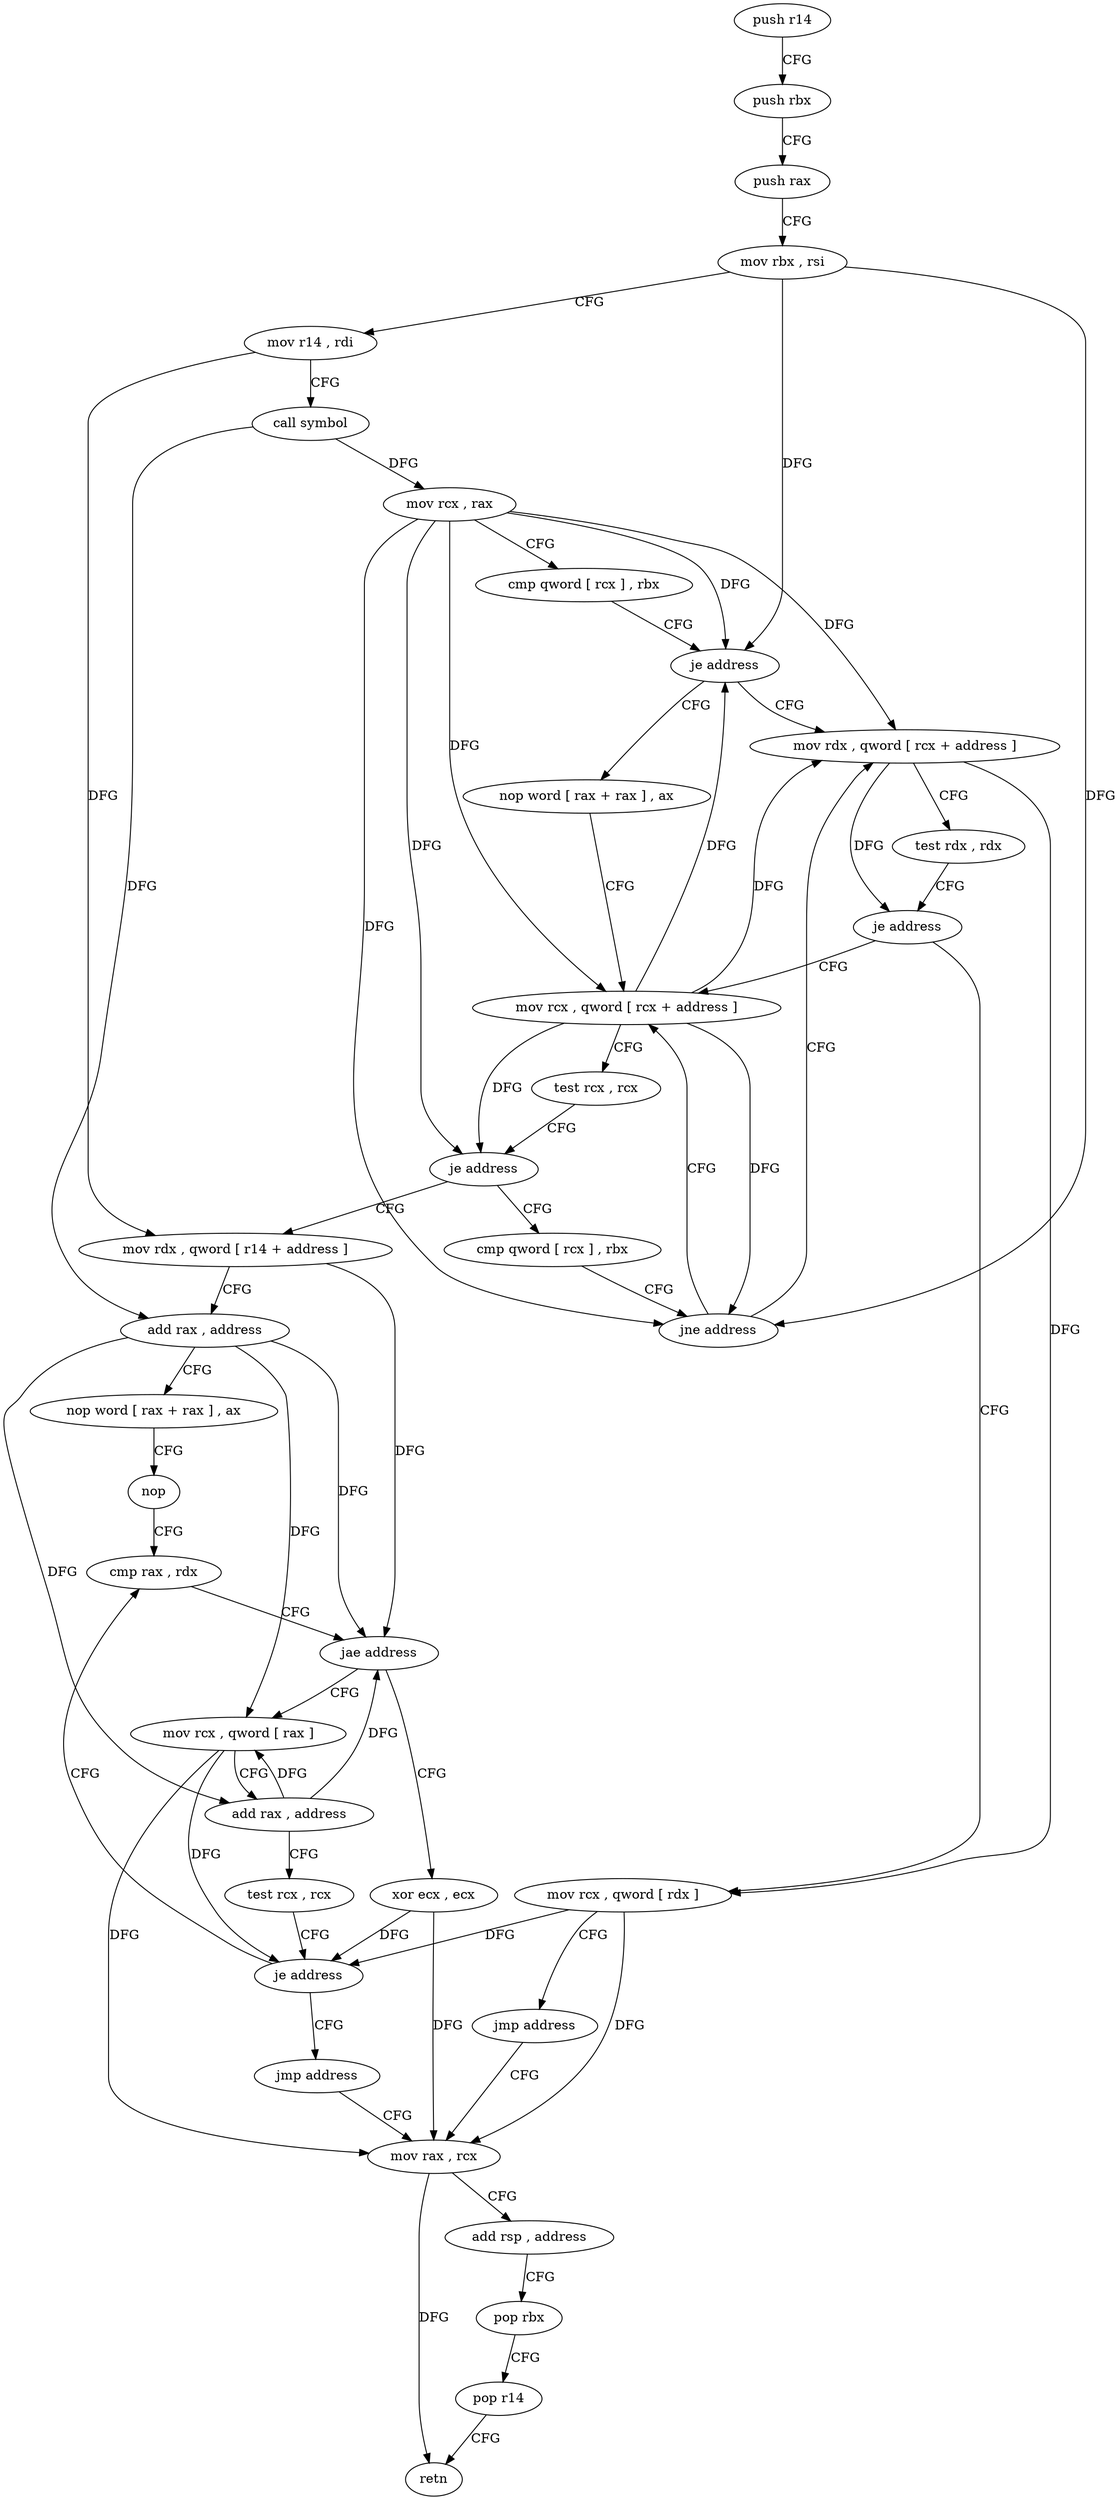 digraph "func" {
"4220048" [label = "push r14" ]
"4220050" [label = "push rbx" ]
"4220051" [label = "push rax" ]
"4220052" [label = "mov rbx , rsi" ]
"4220055" [label = "mov r14 , rdi" ]
"4220058" [label = "call symbol" ]
"4220063" [label = "mov rcx , rax" ]
"4220066" [label = "cmp qword [ rcx ] , rbx" ]
"4220069" [label = "je address" ]
"4220094" [label = "mov rdx , qword [ rcx + address ]" ]
"4220071" [label = "nop word [ rax + rax ] , ax" ]
"4220098" [label = "test rdx , rdx" ]
"4220101" [label = "je address" ]
"4220080" [label = "mov rcx , qword [ rcx + address ]" ]
"4220103" [label = "mov rcx , qword [ rdx ]" ]
"4220084" [label = "test rcx , rcx" ]
"4220087" [label = "je address" ]
"4220108" [label = "mov rdx , qword [ r14 + address ]" ]
"4220089" [label = "cmp qword [ rcx ] , rbx" ]
"4220106" [label = "jmp address" ]
"4220149" [label = "mov rax , rcx" ]
"4220112" [label = "add rax , address" ]
"4220116" [label = "nop word [ rax + rax ] , ax" ]
"4220126" [label = "nop" ]
"4220128" [label = "cmp rax , rdx" ]
"4220092" [label = "jne address" ]
"4220152" [label = "add rsp , address" ]
"4220156" [label = "pop rbx" ]
"4220157" [label = "pop r14" ]
"4220159" [label = "retn" ]
"4220147" [label = "xor ecx , ecx" ]
"4220133" [label = "mov rcx , qword [ rax ]" ]
"4220136" [label = "add rax , address" ]
"4220140" [label = "test rcx , rcx" ]
"4220143" [label = "je address" ]
"4220145" [label = "jmp address" ]
"4220131" [label = "jae address" ]
"4220048" -> "4220050" [ label = "CFG" ]
"4220050" -> "4220051" [ label = "CFG" ]
"4220051" -> "4220052" [ label = "CFG" ]
"4220052" -> "4220055" [ label = "CFG" ]
"4220052" -> "4220069" [ label = "DFG" ]
"4220052" -> "4220092" [ label = "DFG" ]
"4220055" -> "4220058" [ label = "CFG" ]
"4220055" -> "4220108" [ label = "DFG" ]
"4220058" -> "4220063" [ label = "DFG" ]
"4220058" -> "4220112" [ label = "DFG" ]
"4220063" -> "4220066" [ label = "CFG" ]
"4220063" -> "4220069" [ label = "DFG" ]
"4220063" -> "4220094" [ label = "DFG" ]
"4220063" -> "4220080" [ label = "DFG" ]
"4220063" -> "4220087" [ label = "DFG" ]
"4220063" -> "4220092" [ label = "DFG" ]
"4220066" -> "4220069" [ label = "CFG" ]
"4220069" -> "4220094" [ label = "CFG" ]
"4220069" -> "4220071" [ label = "CFG" ]
"4220094" -> "4220098" [ label = "CFG" ]
"4220094" -> "4220101" [ label = "DFG" ]
"4220094" -> "4220103" [ label = "DFG" ]
"4220071" -> "4220080" [ label = "CFG" ]
"4220098" -> "4220101" [ label = "CFG" ]
"4220101" -> "4220080" [ label = "CFG" ]
"4220101" -> "4220103" [ label = "CFG" ]
"4220080" -> "4220084" [ label = "CFG" ]
"4220080" -> "4220094" [ label = "DFG" ]
"4220080" -> "4220069" [ label = "DFG" ]
"4220080" -> "4220087" [ label = "DFG" ]
"4220080" -> "4220092" [ label = "DFG" ]
"4220103" -> "4220106" [ label = "CFG" ]
"4220103" -> "4220149" [ label = "DFG" ]
"4220103" -> "4220143" [ label = "DFG" ]
"4220084" -> "4220087" [ label = "CFG" ]
"4220087" -> "4220108" [ label = "CFG" ]
"4220087" -> "4220089" [ label = "CFG" ]
"4220108" -> "4220112" [ label = "CFG" ]
"4220108" -> "4220131" [ label = "DFG" ]
"4220089" -> "4220092" [ label = "CFG" ]
"4220106" -> "4220149" [ label = "CFG" ]
"4220149" -> "4220152" [ label = "CFG" ]
"4220149" -> "4220159" [ label = "DFG" ]
"4220112" -> "4220116" [ label = "CFG" ]
"4220112" -> "4220131" [ label = "DFG" ]
"4220112" -> "4220133" [ label = "DFG" ]
"4220112" -> "4220136" [ label = "DFG" ]
"4220116" -> "4220126" [ label = "CFG" ]
"4220126" -> "4220128" [ label = "CFG" ]
"4220128" -> "4220131" [ label = "CFG" ]
"4220092" -> "4220080" [ label = "CFG" ]
"4220092" -> "4220094" [ label = "CFG" ]
"4220152" -> "4220156" [ label = "CFG" ]
"4220156" -> "4220157" [ label = "CFG" ]
"4220157" -> "4220159" [ label = "CFG" ]
"4220147" -> "4220149" [ label = "DFG" ]
"4220147" -> "4220143" [ label = "DFG" ]
"4220133" -> "4220136" [ label = "CFG" ]
"4220133" -> "4220149" [ label = "DFG" ]
"4220133" -> "4220143" [ label = "DFG" ]
"4220136" -> "4220140" [ label = "CFG" ]
"4220136" -> "4220133" [ label = "DFG" ]
"4220136" -> "4220131" [ label = "DFG" ]
"4220140" -> "4220143" [ label = "CFG" ]
"4220143" -> "4220128" [ label = "CFG" ]
"4220143" -> "4220145" [ label = "CFG" ]
"4220145" -> "4220149" [ label = "CFG" ]
"4220131" -> "4220147" [ label = "CFG" ]
"4220131" -> "4220133" [ label = "CFG" ]
}
